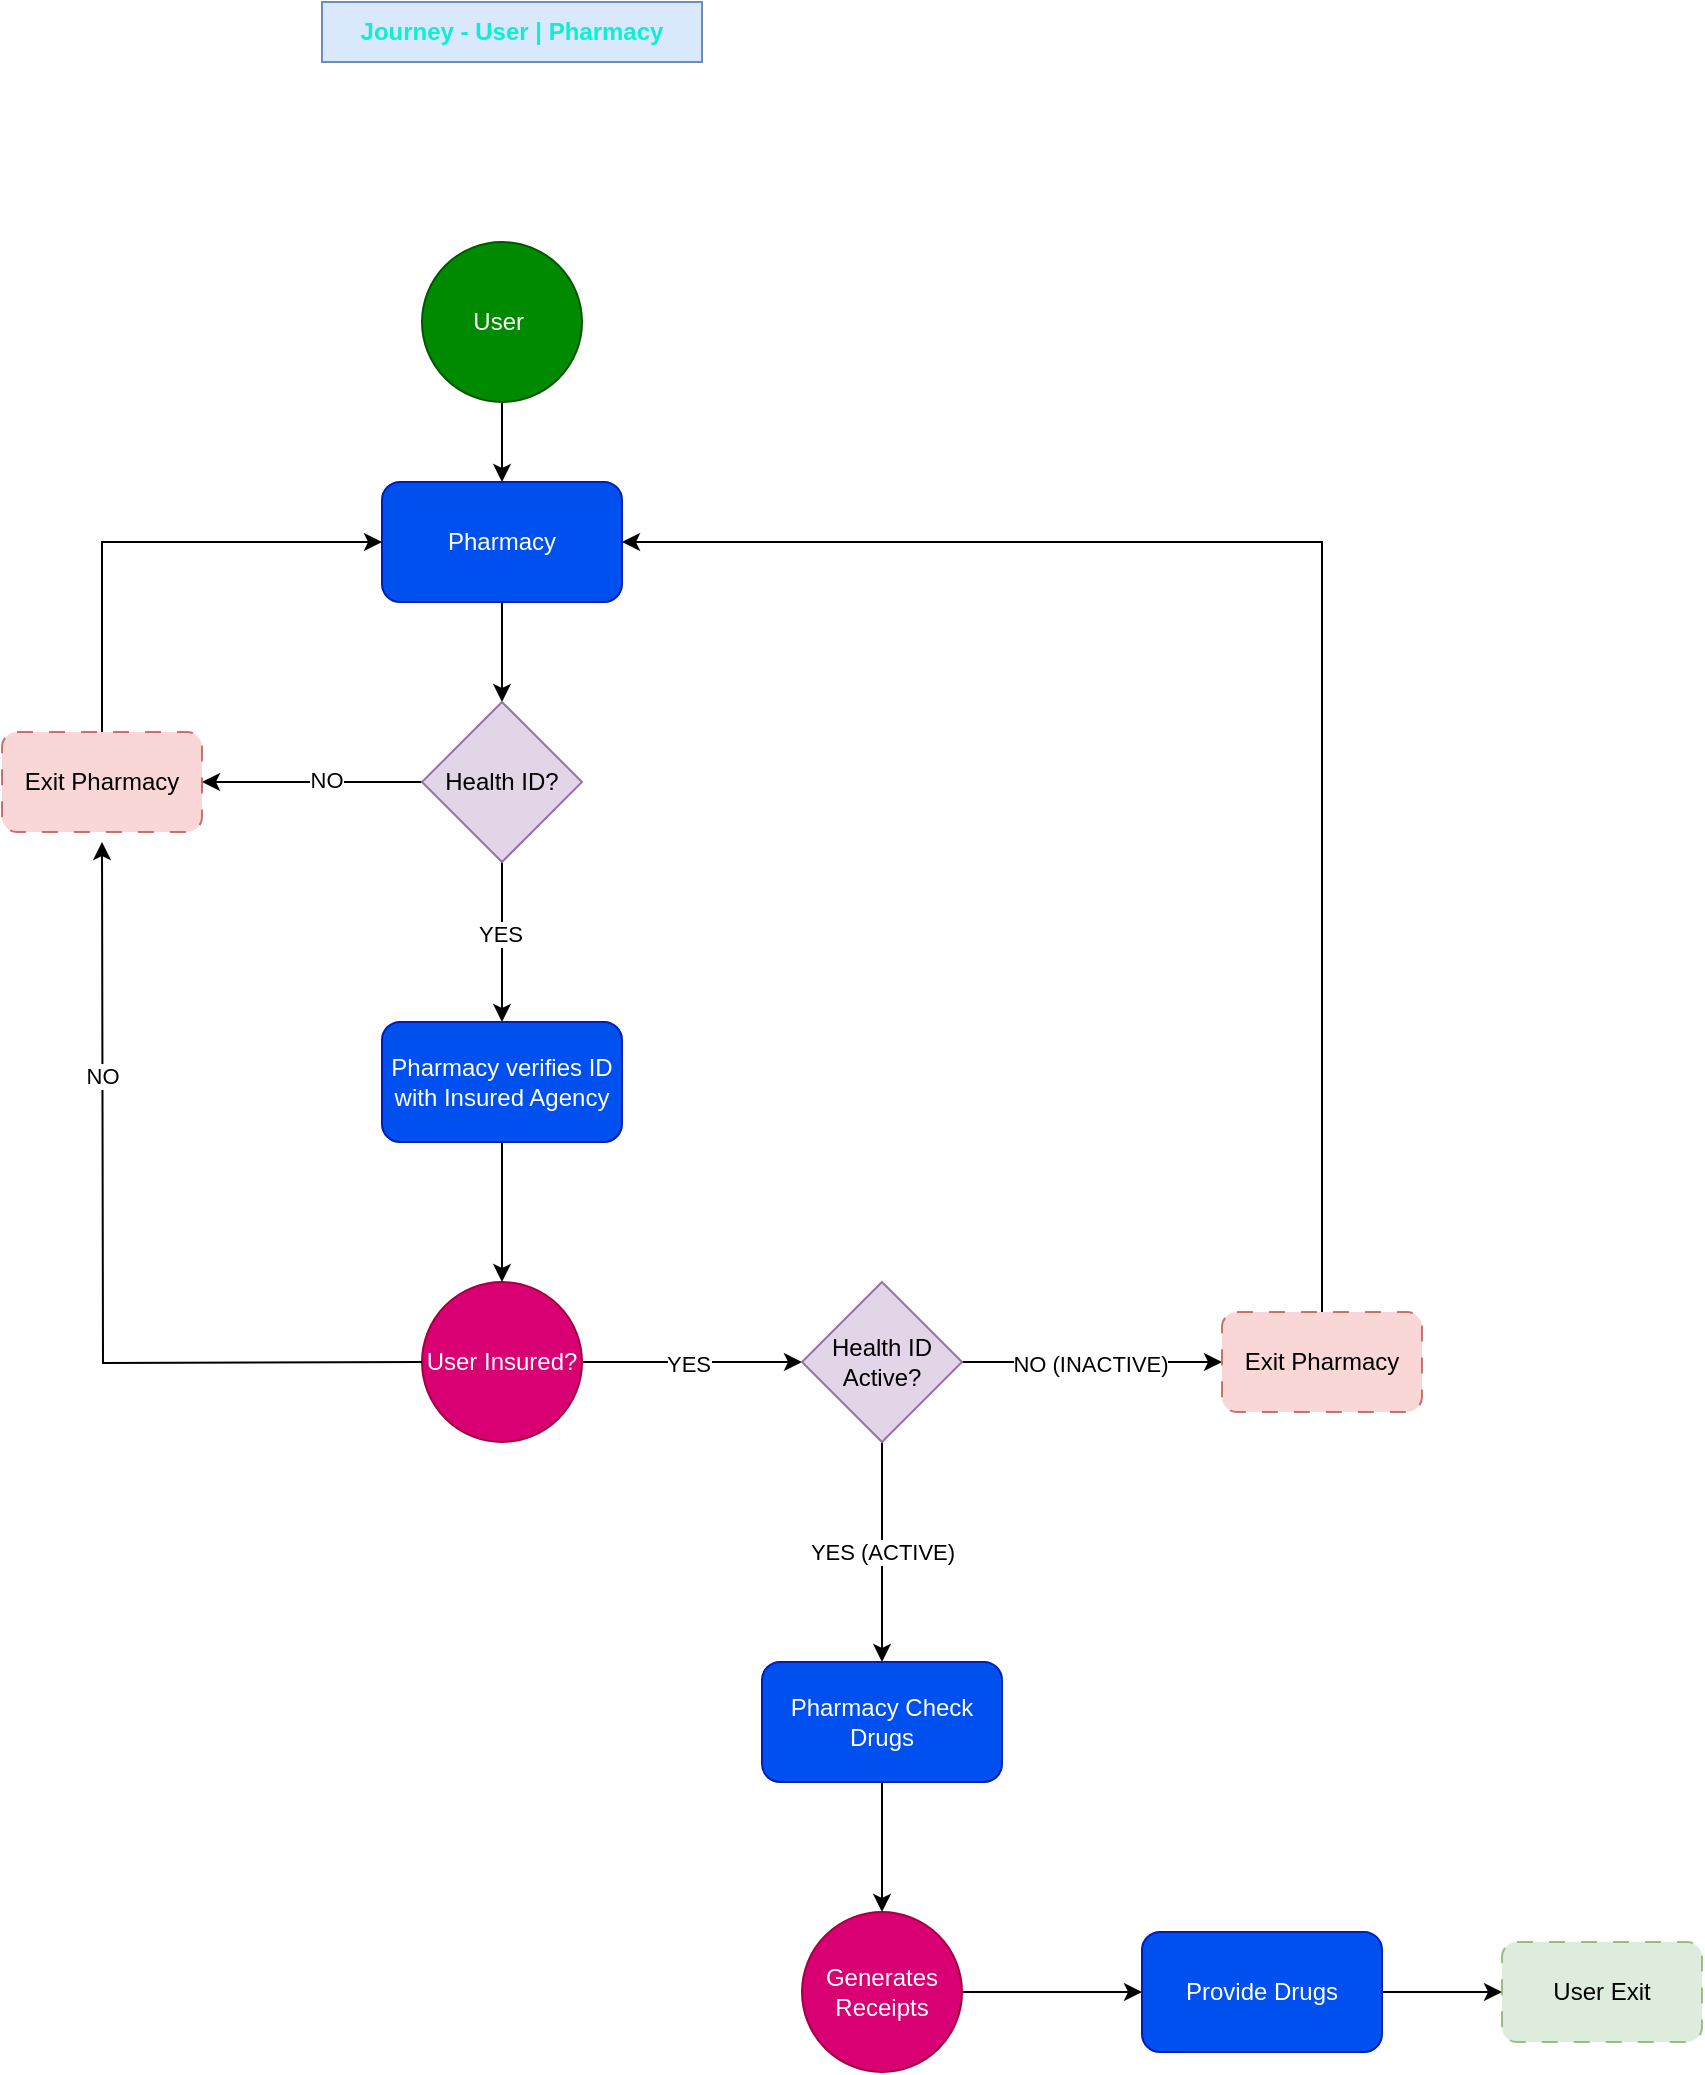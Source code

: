 <mxfile version="24.7.1" type="github">
  <diagram name="Page-1" id="c7558073-3199-34d8-9f00-42111426c3f3">
    <mxGraphModel dx="10764" dy="11015" grid="1" gridSize="10" guides="1" tooltips="1" connect="1" arrows="1" fold="1" page="1" pageScale="1" pageWidth="827" pageHeight="1169" background="none" math="0" shadow="0">
      <root>
        <mxCell id="0" />
        <mxCell id="1" parent="0" />
        <mxCell id="X9ass70m3cK7fkNfl3eS-96" value="&lt;b&gt;&lt;font color=&quot;#0befd4&quot;&gt;Journey - User | Pharmacy&lt;/font&gt;&lt;/b&gt;" style="text;html=1;align=center;verticalAlign=middle;whiteSpace=wrap;rounded=0;fillColor=#dae8fc;strokeColor=#6c8ebf;" vertex="1" parent="1">
          <mxGeometry x="-9350" y="-9710" width="190" height="30" as="geometry" />
        </mxCell>
        <mxCell id="X9ass70m3cK7fkNfl3eS-145" value="" style="group" vertex="1" connectable="0" parent="1">
          <mxGeometry x="-9510" y="-9590" width="850" height="915" as="geometry" />
        </mxCell>
        <mxCell id="X9ass70m3cK7fkNfl3eS-105" style="edgeStyle=orthogonalEdgeStyle;rounded=0;orthogonalLoop=1;jettySize=auto;html=1;entryX=0.5;entryY=0;entryDx=0;entryDy=0;" edge="1" parent="X9ass70m3cK7fkNfl3eS-145" source="X9ass70m3cK7fkNfl3eS-97" target="X9ass70m3cK7fkNfl3eS-99">
          <mxGeometry relative="1" as="geometry" />
        </mxCell>
        <mxCell id="X9ass70m3cK7fkNfl3eS-97" value="User&amp;nbsp;" style="ellipse;whiteSpace=wrap;html=1;aspect=fixed;fillColor=#008a00;strokeColor=#005700;fontColor=#ffffff;" vertex="1" parent="X9ass70m3cK7fkNfl3eS-145">
          <mxGeometry x="210" width="80" height="80" as="geometry" />
        </mxCell>
        <mxCell id="X9ass70m3cK7fkNfl3eS-130" style="edgeStyle=orthogonalEdgeStyle;rounded=0;orthogonalLoop=1;jettySize=auto;html=1;entryX=0;entryY=0.5;entryDx=0;entryDy=0;" edge="1" parent="X9ass70m3cK7fkNfl3eS-145" source="X9ass70m3cK7fkNfl3eS-98" target="X9ass70m3cK7fkNfl3eS-129">
          <mxGeometry relative="1" as="geometry" />
        </mxCell>
        <mxCell id="X9ass70m3cK7fkNfl3eS-144" value="YES" style="edgeLabel;html=1;align=center;verticalAlign=middle;resizable=0;points=[];" vertex="1" connectable="0" parent="X9ass70m3cK7fkNfl3eS-130">
          <mxGeometry x="-0.045" y="-1" relative="1" as="geometry">
            <mxPoint as="offset" />
          </mxGeometry>
        </mxCell>
        <mxCell id="X9ass70m3cK7fkNfl3eS-98" value="User Insured?" style="ellipse;whiteSpace=wrap;html=1;aspect=fixed;fillColor=#d80073;strokeColor=#A50040;fontColor=#ffffff;" vertex="1" parent="X9ass70m3cK7fkNfl3eS-145">
          <mxGeometry x="210" y="520" width="80" height="80" as="geometry" />
        </mxCell>
        <mxCell id="X9ass70m3cK7fkNfl3eS-107" style="edgeStyle=orthogonalEdgeStyle;rounded=0;orthogonalLoop=1;jettySize=auto;html=1;entryX=0.5;entryY=0;entryDx=0;entryDy=0;" edge="1" parent="X9ass70m3cK7fkNfl3eS-145" source="X9ass70m3cK7fkNfl3eS-99" target="X9ass70m3cK7fkNfl3eS-106">
          <mxGeometry relative="1" as="geometry" />
        </mxCell>
        <mxCell id="X9ass70m3cK7fkNfl3eS-99" value="Pharmacy" style="rounded=1;whiteSpace=wrap;html=1;fillColor=#0050ef;fontColor=#ffffff;strokeColor=#001DBC;" vertex="1" parent="X9ass70m3cK7fkNfl3eS-145">
          <mxGeometry x="190" y="120" width="120" height="60" as="geometry" />
        </mxCell>
        <mxCell id="X9ass70m3cK7fkNfl3eS-112" style="edgeStyle=orthogonalEdgeStyle;rounded=0;orthogonalLoop=1;jettySize=auto;html=1;entryX=1;entryY=0.5;entryDx=0;entryDy=0;" edge="1" parent="X9ass70m3cK7fkNfl3eS-145" source="X9ass70m3cK7fkNfl3eS-106" target="X9ass70m3cK7fkNfl3eS-110">
          <mxGeometry relative="1" as="geometry" />
        </mxCell>
        <mxCell id="X9ass70m3cK7fkNfl3eS-113" value="NO" style="edgeLabel;html=1;align=center;verticalAlign=middle;resizable=0;points=[];" vertex="1" connectable="0" parent="X9ass70m3cK7fkNfl3eS-112">
          <mxGeometry x="-0.127" y="-1" relative="1" as="geometry">
            <mxPoint as="offset" />
          </mxGeometry>
        </mxCell>
        <mxCell id="X9ass70m3cK7fkNfl3eS-122" style="edgeStyle=orthogonalEdgeStyle;rounded=0;orthogonalLoop=1;jettySize=auto;html=1;exitX=0.5;exitY=1;exitDx=0;exitDy=0;entryX=0.5;entryY=0;entryDx=0;entryDy=0;" edge="1" parent="X9ass70m3cK7fkNfl3eS-145" source="X9ass70m3cK7fkNfl3eS-106" target="X9ass70m3cK7fkNfl3eS-117">
          <mxGeometry relative="1" as="geometry" />
        </mxCell>
        <mxCell id="X9ass70m3cK7fkNfl3eS-123" value="YES" style="edgeLabel;html=1;align=center;verticalAlign=middle;resizable=0;points=[];" vertex="1" connectable="0" parent="X9ass70m3cK7fkNfl3eS-122">
          <mxGeometry x="-0.11" y="-1" relative="1" as="geometry">
            <mxPoint as="offset" />
          </mxGeometry>
        </mxCell>
        <mxCell id="X9ass70m3cK7fkNfl3eS-106" value="Health ID?" style="rhombus;whiteSpace=wrap;html=1;fillColor=#e1d5e7;strokeColor=#9673a6;" vertex="1" parent="X9ass70m3cK7fkNfl3eS-145">
          <mxGeometry x="210" y="230" width="80" height="80" as="geometry" />
        </mxCell>
        <mxCell id="X9ass70m3cK7fkNfl3eS-114" style="edgeStyle=orthogonalEdgeStyle;rounded=0;orthogonalLoop=1;jettySize=auto;html=1;exitX=0.5;exitY=0;exitDx=0;exitDy=0;entryX=0;entryY=0.5;entryDx=0;entryDy=0;" edge="1" parent="X9ass70m3cK7fkNfl3eS-145" source="X9ass70m3cK7fkNfl3eS-110" target="X9ass70m3cK7fkNfl3eS-99">
          <mxGeometry relative="1" as="geometry" />
        </mxCell>
        <mxCell id="X9ass70m3cK7fkNfl3eS-110" value="Exit Pharmacy" style="rounded=1;whiteSpace=wrap;html=1;fillColor=#f8cecc;strokeColor=#b85450;dashed=1;dashPattern=8 8;fillStyle=solid;opacity=80;" vertex="1" parent="X9ass70m3cK7fkNfl3eS-145">
          <mxGeometry y="245" width="100" height="50" as="geometry" />
        </mxCell>
        <mxCell id="X9ass70m3cK7fkNfl3eS-128" style="edgeStyle=orthogonalEdgeStyle;rounded=0;orthogonalLoop=1;jettySize=auto;html=1;entryX=0.5;entryY=0;entryDx=0;entryDy=0;" edge="1" parent="X9ass70m3cK7fkNfl3eS-145" source="X9ass70m3cK7fkNfl3eS-117">
          <mxGeometry relative="1" as="geometry">
            <mxPoint x="250" y="520" as="targetPoint" />
          </mxGeometry>
        </mxCell>
        <mxCell id="X9ass70m3cK7fkNfl3eS-117" value="Pharmacy verifies ID with Insured Agency" style="rounded=1;whiteSpace=wrap;html=1;fillColor=#0050ef;fontColor=#ffffff;strokeColor=#001DBC;" vertex="1" parent="X9ass70m3cK7fkNfl3eS-145">
          <mxGeometry x="190" y="390" width="120" height="60" as="geometry" />
        </mxCell>
        <mxCell id="X9ass70m3cK7fkNfl3eS-126" style="edgeStyle=orthogonalEdgeStyle;rounded=0;orthogonalLoop=1;jettySize=auto;html=1;" edge="1" parent="X9ass70m3cK7fkNfl3eS-145">
          <mxGeometry relative="1" as="geometry">
            <mxPoint x="50" y="300" as="targetPoint" />
            <mxPoint x="210" y="560" as="sourcePoint" />
          </mxGeometry>
        </mxCell>
        <mxCell id="X9ass70m3cK7fkNfl3eS-127" value="NO" style="edgeLabel;html=1;align=center;verticalAlign=middle;resizable=0;points=[];" vertex="1" connectable="0" parent="X9ass70m3cK7fkNfl3eS-126">
          <mxGeometry x="0.442" relative="1" as="geometry">
            <mxPoint as="offset" />
          </mxGeometry>
        </mxCell>
        <mxCell id="X9ass70m3cK7fkNfl3eS-133" style="edgeStyle=orthogonalEdgeStyle;rounded=0;orthogonalLoop=1;jettySize=auto;html=1;exitX=1;exitY=0.5;exitDx=0;exitDy=0;" edge="1" parent="X9ass70m3cK7fkNfl3eS-145" source="X9ass70m3cK7fkNfl3eS-129" target="X9ass70m3cK7fkNfl3eS-132">
          <mxGeometry relative="1" as="geometry" />
        </mxCell>
        <mxCell id="X9ass70m3cK7fkNfl3eS-135" value="NO (INACTIVE)" style="edgeLabel;html=1;align=center;verticalAlign=middle;resizable=0;points=[];" vertex="1" connectable="0" parent="X9ass70m3cK7fkNfl3eS-133">
          <mxGeometry x="-0.461" y="-1" relative="1" as="geometry">
            <mxPoint x="29" as="offset" />
          </mxGeometry>
        </mxCell>
        <mxCell id="X9ass70m3cK7fkNfl3eS-137" value="YES (ACTIVE)" style="edgeStyle=orthogonalEdgeStyle;rounded=0;orthogonalLoop=1;jettySize=auto;html=1;entryX=0.5;entryY=0;entryDx=0;entryDy=0;" edge="1" parent="X9ass70m3cK7fkNfl3eS-145" source="X9ass70m3cK7fkNfl3eS-129" target="X9ass70m3cK7fkNfl3eS-136">
          <mxGeometry relative="1" as="geometry" />
        </mxCell>
        <mxCell id="X9ass70m3cK7fkNfl3eS-129" value="Health ID Active?" style="rhombus;whiteSpace=wrap;html=1;fillColor=#e1d5e7;strokeColor=#9673a6;" vertex="1" parent="X9ass70m3cK7fkNfl3eS-145">
          <mxGeometry x="400" y="520" width="80" height="80" as="geometry" />
        </mxCell>
        <mxCell id="X9ass70m3cK7fkNfl3eS-134" style="edgeStyle=orthogonalEdgeStyle;rounded=0;orthogonalLoop=1;jettySize=auto;html=1;entryX=1;entryY=0.5;entryDx=0;entryDy=0;" edge="1" parent="X9ass70m3cK7fkNfl3eS-145" source="X9ass70m3cK7fkNfl3eS-132" target="X9ass70m3cK7fkNfl3eS-99">
          <mxGeometry relative="1" as="geometry">
            <Array as="points">
              <mxPoint x="660" y="150" />
            </Array>
          </mxGeometry>
        </mxCell>
        <mxCell id="X9ass70m3cK7fkNfl3eS-132" value="Exit Pharmacy" style="rounded=1;whiteSpace=wrap;html=1;fillColor=#f8cecc;strokeColor=#b85450;dashed=1;dashPattern=8 8;fillStyle=solid;opacity=80;" vertex="1" parent="X9ass70m3cK7fkNfl3eS-145">
          <mxGeometry x="610" y="535" width="100" height="50" as="geometry" />
        </mxCell>
        <mxCell id="X9ass70m3cK7fkNfl3eS-141" style="edgeStyle=orthogonalEdgeStyle;rounded=0;orthogonalLoop=1;jettySize=auto;html=1;entryX=0.5;entryY=0;entryDx=0;entryDy=0;" edge="1" parent="X9ass70m3cK7fkNfl3eS-145" source="X9ass70m3cK7fkNfl3eS-136" target="X9ass70m3cK7fkNfl3eS-138">
          <mxGeometry relative="1" as="geometry" />
        </mxCell>
        <mxCell id="X9ass70m3cK7fkNfl3eS-136" value="Pharmacy Check Drugs" style="rounded=1;whiteSpace=wrap;html=1;fillColor=#0050ef;fontColor=#ffffff;strokeColor=#001DBC;" vertex="1" parent="X9ass70m3cK7fkNfl3eS-145">
          <mxGeometry x="380" y="710" width="120" height="60" as="geometry" />
        </mxCell>
        <mxCell id="X9ass70m3cK7fkNfl3eS-142" style="edgeStyle=orthogonalEdgeStyle;rounded=0;orthogonalLoop=1;jettySize=auto;html=1;exitX=1;exitY=0.5;exitDx=0;exitDy=0;entryX=0;entryY=0.5;entryDx=0;entryDy=0;" edge="1" parent="X9ass70m3cK7fkNfl3eS-145" source="X9ass70m3cK7fkNfl3eS-138" target="X9ass70m3cK7fkNfl3eS-139">
          <mxGeometry relative="1" as="geometry" />
        </mxCell>
        <mxCell id="X9ass70m3cK7fkNfl3eS-138" value="Generates Receipts" style="ellipse;whiteSpace=wrap;html=1;aspect=fixed;fillColor=#d80073;strokeColor=#A50040;fontColor=#ffffff;" vertex="1" parent="X9ass70m3cK7fkNfl3eS-145">
          <mxGeometry x="400" y="835" width="80" height="80" as="geometry" />
        </mxCell>
        <mxCell id="X9ass70m3cK7fkNfl3eS-143" style="edgeStyle=orthogonalEdgeStyle;rounded=0;orthogonalLoop=1;jettySize=auto;html=1;exitX=1;exitY=0.5;exitDx=0;exitDy=0;entryX=0;entryY=0.5;entryDx=0;entryDy=0;" edge="1" parent="X9ass70m3cK7fkNfl3eS-145" source="X9ass70m3cK7fkNfl3eS-139" target="X9ass70m3cK7fkNfl3eS-140">
          <mxGeometry relative="1" as="geometry" />
        </mxCell>
        <mxCell id="X9ass70m3cK7fkNfl3eS-139" value="Provide Drugs" style="rounded=1;whiteSpace=wrap;html=1;fillColor=#0050ef;fontColor=#ffffff;strokeColor=#001DBC;" vertex="1" parent="X9ass70m3cK7fkNfl3eS-145">
          <mxGeometry x="570" y="845" width="120" height="60" as="geometry" />
        </mxCell>
        <mxCell id="X9ass70m3cK7fkNfl3eS-140" value="User Exit" style="rounded=1;whiteSpace=wrap;html=1;fillColor=#d5e8d4;strokeColor=#82b366;dashed=1;dashPattern=8 8;fillStyle=solid;opacity=80;" vertex="1" parent="X9ass70m3cK7fkNfl3eS-145">
          <mxGeometry x="750" y="850" width="100" height="50" as="geometry" />
        </mxCell>
      </root>
    </mxGraphModel>
  </diagram>
</mxfile>
